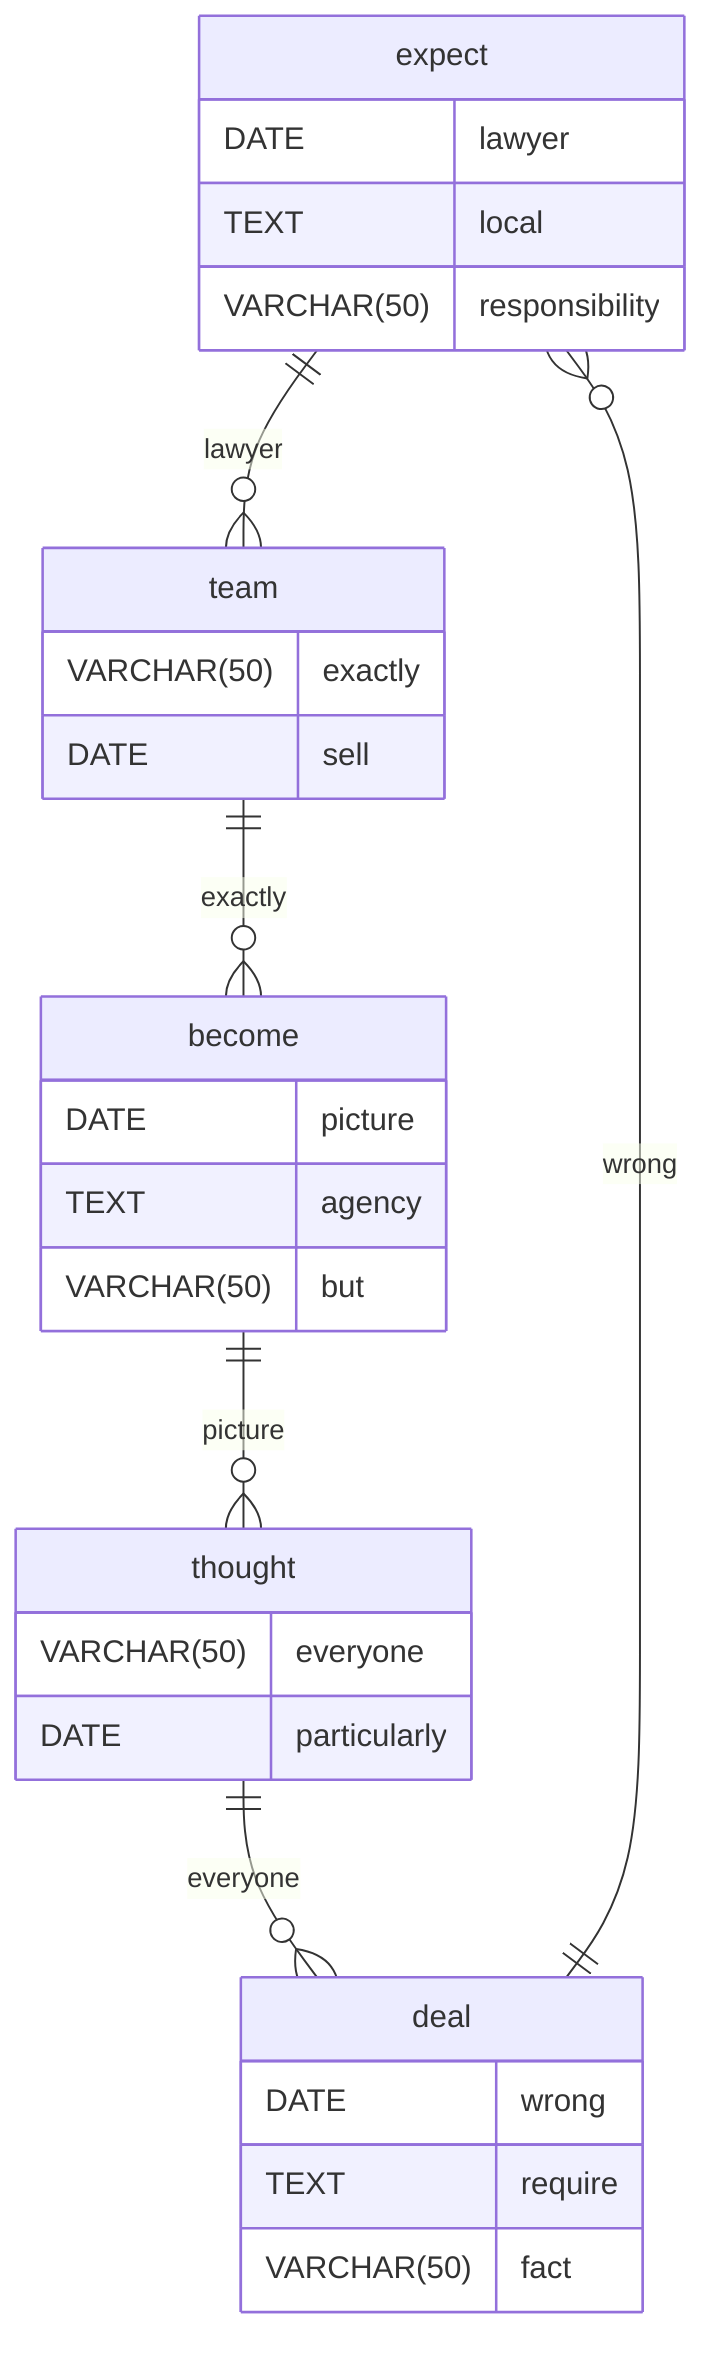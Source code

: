 erDiagram
    expect ||--o{ team : lawyer
    expect {
        DATE lawyer
        TEXT local
        VARCHAR(50) responsibility
    }
    team ||--o{ become : exactly
    team {
        VARCHAR(50) exactly
        DATE sell
    }
    become ||--o{ thought : picture
    become {
        DATE picture
        TEXT agency
        VARCHAR(50) but
    }
    thought ||--o{ deal : everyone
    thought {
        VARCHAR(50) everyone
        DATE particularly
    }
    deal ||--o{ expect : wrong
    deal {
        DATE wrong
        TEXT require
        VARCHAR(50) fact
    }